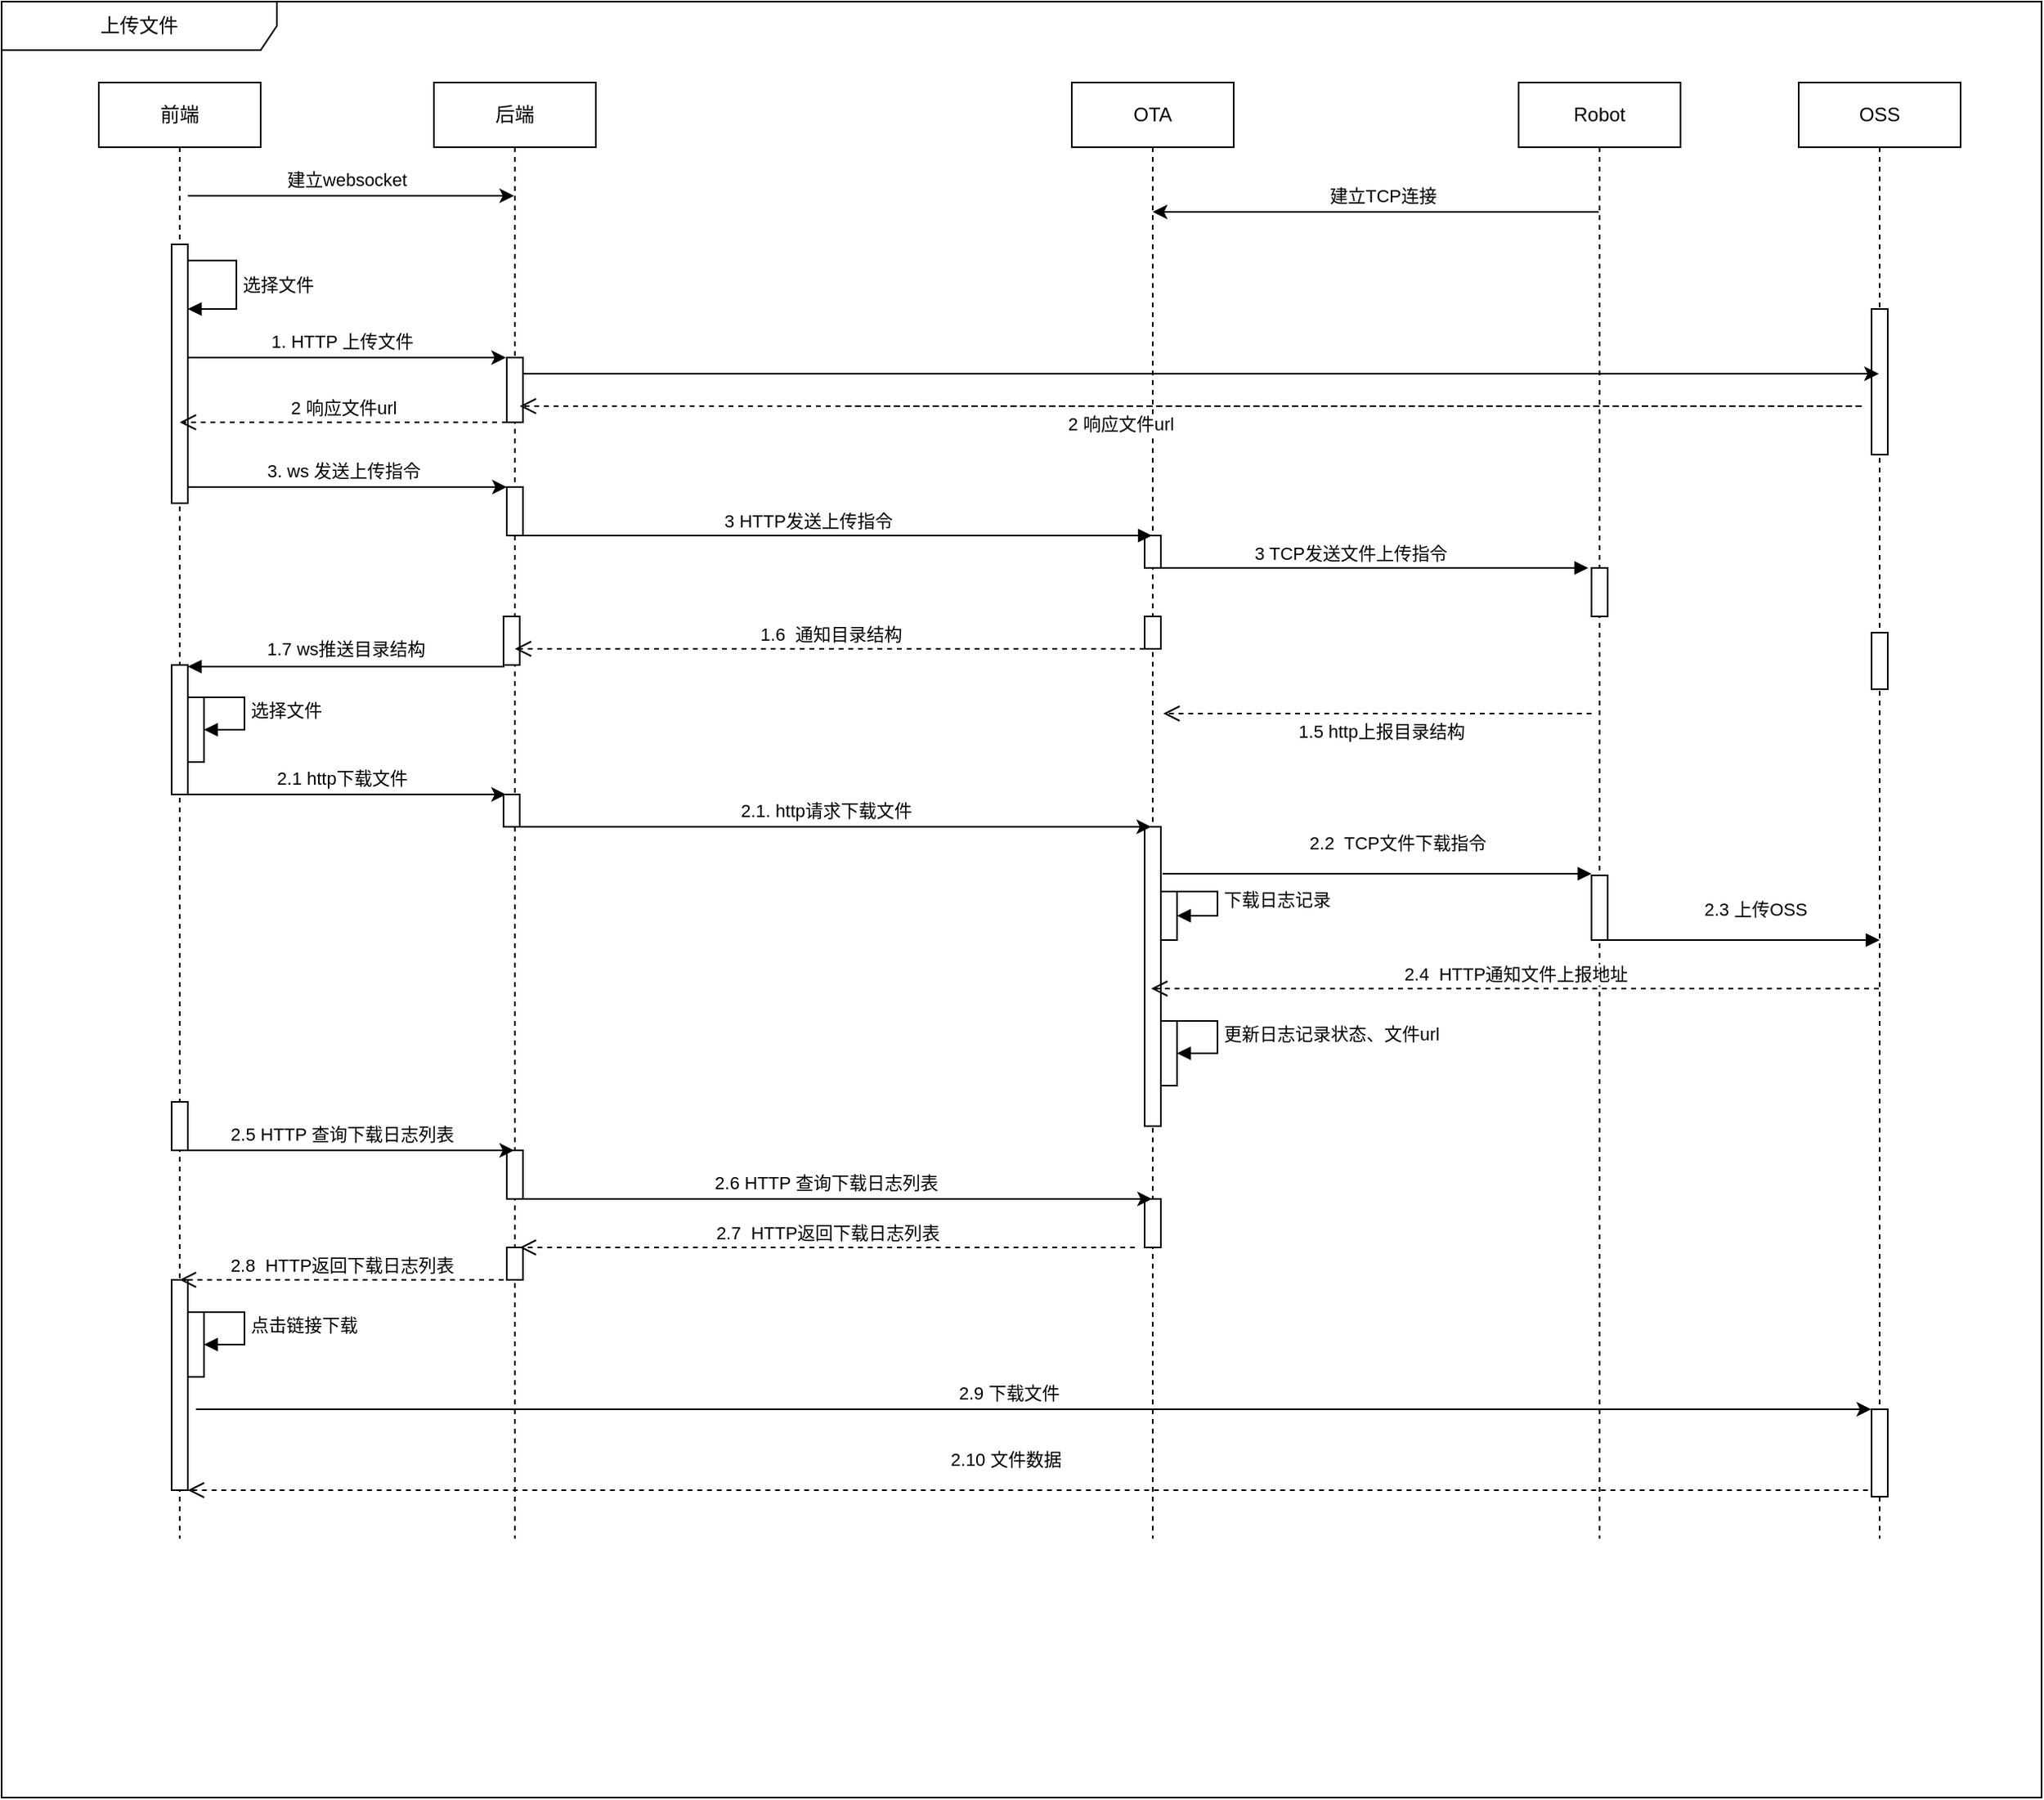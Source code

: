 <mxfile version="21.6.6" type="github">
  <diagram name="第 1 页" id="OGliJOE4tW2DUMZxxRDU">
    <mxGraphModel dx="1379" dy="756" grid="1" gridSize="10" guides="1" tooltips="1" connect="1" arrows="1" fold="1" page="1" pageScale="1" pageWidth="827" pageHeight="1169" math="0" shadow="0">
      <root>
        <mxCell id="0" />
        <mxCell id="1" parent="0" />
        <mxCell id="7R4Kz0LJVm2sexOzA-uK-1" value="Robot" style="shape=umlLifeline;perimeter=lifelinePerimeter;whiteSpace=wrap;html=1;container=1;dropTarget=0;collapsible=0;recursiveResize=0;outlineConnect=0;portConstraint=eastwest;newEdgeStyle={&quot;edgeStyle&quot;:&quot;elbowEdgeStyle&quot;,&quot;elbow&quot;:&quot;vertical&quot;,&quot;curved&quot;:0,&quot;rounded&quot;:0};" parent="1" vertex="1">
          <mxGeometry x="947" y="60" width="100" height="900" as="geometry" />
        </mxCell>
        <mxCell id="7R4Kz0LJVm2sexOzA-uK-2" value="上传文件" style="shape=umlFrame;whiteSpace=wrap;html=1;pointerEvents=0;width=170;height=30;" parent="1" vertex="1">
          <mxGeometry x="10" y="10" width="1260" height="1110" as="geometry" />
        </mxCell>
        <mxCell id="7R4Kz0LJVm2sexOzA-uK-3" value="OTA" style="shape=umlLifeline;perimeter=lifelinePerimeter;whiteSpace=wrap;html=1;container=1;dropTarget=0;collapsible=0;recursiveResize=0;outlineConnect=0;portConstraint=eastwest;newEdgeStyle={&quot;edgeStyle&quot;:&quot;elbowEdgeStyle&quot;,&quot;elbow&quot;:&quot;vertical&quot;,&quot;curved&quot;:0,&quot;rounded&quot;:0};" parent="1" vertex="1">
          <mxGeometry x="671" y="60" width="100" height="900" as="geometry" />
        </mxCell>
        <mxCell id="7R4Kz0LJVm2sexOzA-uK-22" value="" style="html=1;points=[];perimeter=orthogonalPerimeter;outlineConnect=0;targetShapes=umlLifeline;portConstraint=eastwest;newEdgeStyle={&quot;edgeStyle&quot;:&quot;elbowEdgeStyle&quot;,&quot;elbow&quot;:&quot;vertical&quot;,&quot;curved&quot;:0,&quot;rounded&quot;:0};" parent="7R4Kz0LJVm2sexOzA-uK-3" vertex="1">
          <mxGeometry x="45" y="460" width="10" height="185" as="geometry" />
        </mxCell>
        <mxCell id="dUjvd-HKNAqpHXVFM26k-44" value="" style="html=1;points=[];perimeter=orthogonalPerimeter;outlineConnect=0;targetShapes=umlLifeline;portConstraint=eastwest;newEdgeStyle={&quot;edgeStyle&quot;:&quot;elbowEdgeStyle&quot;,&quot;elbow&quot;:&quot;vertical&quot;,&quot;curved&quot;:0,&quot;rounded&quot;:0};" parent="7R4Kz0LJVm2sexOzA-uK-3" vertex="1">
          <mxGeometry x="45" y="280" width="10" height="20" as="geometry" />
        </mxCell>
        <mxCell id="7R4Kz0LJVm2sexOzA-uK-14" value="" style="html=1;points=[];perimeter=orthogonalPerimeter;outlineConnect=0;targetShapes=umlLifeline;portConstraint=eastwest;newEdgeStyle={&quot;edgeStyle&quot;:&quot;elbowEdgeStyle&quot;,&quot;elbow&quot;:&quot;vertical&quot;,&quot;curved&quot;:0,&quot;rounded&quot;:0};" parent="7R4Kz0LJVm2sexOzA-uK-3" vertex="1">
          <mxGeometry x="45" y="330" width="10" height="20" as="geometry" />
        </mxCell>
        <mxCell id="rs9oqlC2Odley0dmmfKc-3" value="" style="html=1;points=[];perimeter=orthogonalPerimeter;outlineConnect=0;targetShapes=umlLifeline;portConstraint=eastwest;newEdgeStyle={&quot;edgeStyle&quot;:&quot;elbowEdgeStyle&quot;,&quot;elbow&quot;:&quot;vertical&quot;,&quot;curved&quot;:0,&quot;rounded&quot;:0};" parent="7R4Kz0LJVm2sexOzA-uK-3" vertex="1">
          <mxGeometry x="55" y="500" width="10" height="30" as="geometry" />
        </mxCell>
        <mxCell id="rs9oqlC2Odley0dmmfKc-4" value="下载日志记录" style="html=1;align=left;spacingLeft=2;endArrow=block;rounded=0;edgeStyle=orthogonalEdgeStyle;curved=0;rounded=0;" parent="7R4Kz0LJVm2sexOzA-uK-3" target="rs9oqlC2Odley0dmmfKc-3" edge="1">
          <mxGeometry relative="1" as="geometry">
            <mxPoint x="59" y="500" as="sourcePoint" />
            <Array as="points">
              <mxPoint x="60" y="500" />
              <mxPoint x="90" y="500" />
              <mxPoint x="90" y="510" />
            </Array>
          </mxGeometry>
        </mxCell>
        <mxCell id="rs9oqlC2Odley0dmmfKc-6" value="" style="html=1;points=[];perimeter=orthogonalPerimeter;outlineConnect=0;targetShapes=umlLifeline;portConstraint=eastwest;newEdgeStyle={&quot;edgeStyle&quot;:&quot;elbowEdgeStyle&quot;,&quot;elbow&quot;:&quot;vertical&quot;,&quot;curved&quot;:0,&quot;rounded&quot;:0};" parent="7R4Kz0LJVm2sexOzA-uK-3" vertex="1">
          <mxGeometry x="55" y="580" width="10" height="40" as="geometry" />
        </mxCell>
        <mxCell id="rs9oqlC2Odley0dmmfKc-7" value="更新日志记录状态、文件url" style="html=1;align=left;spacingLeft=2;endArrow=block;rounded=0;edgeStyle=orthogonalEdgeStyle;curved=0;rounded=0;" parent="7R4Kz0LJVm2sexOzA-uK-3" target="rs9oqlC2Odley0dmmfKc-6" edge="1">
          <mxGeometry relative="1" as="geometry">
            <mxPoint x="60" y="580" as="sourcePoint" />
            <Array as="points">
              <mxPoint x="60" y="580" />
              <mxPoint x="90" y="580" />
              <mxPoint x="90" y="600" />
            </Array>
          </mxGeometry>
        </mxCell>
        <mxCell id="rs9oqlC2Odley0dmmfKc-15" value="" style="html=1;points=[];perimeter=orthogonalPerimeter;outlineConnect=0;targetShapes=umlLifeline;portConstraint=eastwest;newEdgeStyle={&quot;edgeStyle&quot;:&quot;elbowEdgeStyle&quot;,&quot;elbow&quot;:&quot;vertical&quot;,&quot;curved&quot;:0,&quot;rounded&quot;:0};" parent="7R4Kz0LJVm2sexOzA-uK-3" vertex="1">
          <mxGeometry x="45" y="690" width="10" height="30" as="geometry" />
        </mxCell>
        <mxCell id="7R4Kz0LJVm2sexOzA-uK-4" value="后端" style="shape=umlLifeline;perimeter=lifelinePerimeter;whiteSpace=wrap;html=1;container=1;dropTarget=0;collapsible=0;recursiveResize=0;outlineConnect=0;portConstraint=eastwest;newEdgeStyle={&quot;edgeStyle&quot;:&quot;elbowEdgeStyle&quot;,&quot;elbow&quot;:&quot;vertical&quot;,&quot;curved&quot;:0,&quot;rounded&quot;:0};" parent="1" vertex="1">
          <mxGeometry x="277" y="60" width="100" height="900" as="geometry" />
        </mxCell>
        <mxCell id="7R4Kz0LJVm2sexOzA-uK-17" value="" style="html=1;points=[];perimeter=orthogonalPerimeter;outlineConnect=0;targetShapes=umlLifeline;portConstraint=eastwest;newEdgeStyle={&quot;edgeStyle&quot;:&quot;elbowEdgeStyle&quot;,&quot;elbow&quot;:&quot;vertical&quot;,&quot;curved&quot;:0,&quot;rounded&quot;:0};" parent="7R4Kz0LJVm2sexOzA-uK-4" vertex="1">
          <mxGeometry x="43" y="440" width="10" height="20" as="geometry" />
        </mxCell>
        <mxCell id="7R4Kz0LJVm2sexOzA-uK-35" value="" style="html=1;points=[];perimeter=orthogonalPerimeter;outlineConnect=0;targetShapes=umlLifeline;portConstraint=eastwest;newEdgeStyle={&quot;edgeStyle&quot;:&quot;elbowEdgeStyle&quot;,&quot;elbow&quot;:&quot;vertical&quot;,&quot;curved&quot;:0,&quot;rounded&quot;:0};" parent="7R4Kz0LJVm2sexOzA-uK-4" vertex="1">
          <mxGeometry x="43" y="330" width="10" height="30" as="geometry" />
        </mxCell>
        <mxCell id="dUjvd-HKNAqpHXVFM26k-61" value="" style="html=1;points=[];perimeter=orthogonalPerimeter;outlineConnect=0;targetShapes=umlLifeline;portConstraint=eastwest;newEdgeStyle={&quot;edgeStyle&quot;:&quot;elbowEdgeStyle&quot;,&quot;elbow&quot;:&quot;vertical&quot;,&quot;curved&quot;:0,&quot;rounded&quot;:0};" parent="7R4Kz0LJVm2sexOzA-uK-4" vertex="1">
          <mxGeometry x="45" y="170" width="10" height="40" as="geometry" />
        </mxCell>
        <mxCell id="k5PXEWsf904mykeDzKS9-10" value="" style="html=1;points=[];perimeter=orthogonalPerimeter;outlineConnect=0;targetShapes=umlLifeline;portConstraint=eastwest;newEdgeStyle={&quot;edgeStyle&quot;:&quot;elbowEdgeStyle&quot;,&quot;elbow&quot;:&quot;vertical&quot;,&quot;curved&quot;:0,&quot;rounded&quot;:0};" parent="7R4Kz0LJVm2sexOzA-uK-4" vertex="1">
          <mxGeometry x="45" y="660" width="10" height="30" as="geometry" />
        </mxCell>
        <mxCell id="rs9oqlC2Odley0dmmfKc-18" value="" style="html=1;points=[];perimeter=orthogonalPerimeter;outlineConnect=0;targetShapes=umlLifeline;portConstraint=eastwest;newEdgeStyle={&quot;edgeStyle&quot;:&quot;elbowEdgeStyle&quot;,&quot;elbow&quot;:&quot;vertical&quot;,&quot;curved&quot;:0,&quot;rounded&quot;:0};" parent="7R4Kz0LJVm2sexOzA-uK-4" vertex="1">
          <mxGeometry x="45" y="720" width="10" height="20" as="geometry" />
        </mxCell>
        <mxCell id="dUjvd-HKNAqpHXVFM26k-40" value="" style="html=1;points=[];perimeter=orthogonalPerimeter;outlineConnect=0;targetShapes=umlLifeline;portConstraint=eastwest;newEdgeStyle={&quot;edgeStyle&quot;:&quot;elbowEdgeStyle&quot;,&quot;elbow&quot;:&quot;vertical&quot;,&quot;curved&quot;:0,&quot;rounded&quot;:0};" parent="7R4Kz0LJVm2sexOzA-uK-4" vertex="1">
          <mxGeometry x="45" y="250" width="10" height="30" as="geometry" />
        </mxCell>
        <mxCell id="7R4Kz0LJVm2sexOzA-uK-11" value="" style="html=1;points=[];perimeter=orthogonalPerimeter;outlineConnect=0;targetShapes=umlLifeline;portConstraint=eastwest;newEdgeStyle={&quot;edgeStyle&quot;:&quot;elbowEdgeStyle&quot;,&quot;elbow&quot;:&quot;vertical&quot;,&quot;curved&quot;:0,&quot;rounded&quot;:0};" parent="1" vertex="1">
          <mxGeometry x="992" y="360" width="10" height="30" as="geometry" />
        </mxCell>
        <mxCell id="7R4Kz0LJVm2sexOzA-uK-12" value="3 HTTP发送上传指令" style="html=1;verticalAlign=bottom;endArrow=block;edgeStyle=elbowEdgeStyle;elbow=vertical;curved=0;rounded=0;startArrow=none;" parent="1" edge="1" target="7R4Kz0LJVm2sexOzA-uK-3">
          <mxGeometry x="-0.09" relative="1" as="geometry">
            <mxPoint x="330" y="340" as="sourcePoint" />
            <Array as="points">
              <mxPoint x="561" y="340" />
              <mxPoint x="531" y="330" />
              <mxPoint x="401" y="350" />
              <mxPoint x="361" y="350" />
              <mxPoint x="401" y="320" />
              <mxPoint x="571" y="310" />
            </Array>
            <mxPoint as="offset" />
            <mxPoint x="596" y="340" as="targetPoint" />
          </mxGeometry>
        </mxCell>
        <mxCell id="7R4Kz0LJVm2sexOzA-uK-13" value="1.5 http上报目录结构" style="html=1;verticalAlign=bottom;endArrow=open;dashed=1;endSize=8;edgeStyle=elbowEdgeStyle;elbow=vertical;curved=0;rounded=0;startArrow=none;" parent="1" edge="1">
          <mxGeometry x="-0.017" y="20" relative="1" as="geometry">
            <mxPoint x="727.5" y="450" as="targetPoint" />
            <Array as="points">
              <mxPoint x="837" y="450" />
              <mxPoint x="892" y="580" />
              <mxPoint x="852" y="550" />
              <mxPoint x="872" y="560" />
              <mxPoint x="902" y="520" />
            </Array>
            <mxPoint as="offset" />
            <mxPoint x="992" y="450" as="sourcePoint" />
          </mxGeometry>
        </mxCell>
        <mxCell id="7R4Kz0LJVm2sexOzA-uK-15" value="1.6&amp;nbsp; 通知目录结构" style="html=1;verticalAlign=bottom;endArrow=open;dashed=1;endSize=8;edgeStyle=elbowEdgeStyle;elbow=vertical;curved=0;rounded=0;" parent="1" source="7R4Kz0LJVm2sexOzA-uK-14" target="7R4Kz0LJVm2sexOzA-uK-4" edge="1">
          <mxGeometry relative="1" as="geometry">
            <mxPoint x="685" y="480" as="sourcePoint" />
            <mxPoint x="318" y="410" as="targetPoint" />
            <Array as="points">
              <mxPoint x="580" y="410" />
              <mxPoint x="555" y="470" />
              <mxPoint x="635" y="500" />
              <mxPoint x="545" y="490" />
              <mxPoint x="425" y="480" />
              <mxPoint x="365" y="520" />
              <mxPoint x="565" y="480" />
            </Array>
          </mxGeometry>
        </mxCell>
        <mxCell id="7R4Kz0LJVm2sexOzA-uK-26" value="" style="html=1;points=[];perimeter=orthogonalPerimeter;outlineConnect=0;targetShapes=umlLifeline;portConstraint=eastwest;newEdgeStyle={&quot;edgeStyle&quot;:&quot;elbowEdgeStyle&quot;,&quot;elbow&quot;:&quot;vertical&quot;,&quot;curved&quot;:0,&quot;rounded&quot;:0};" parent="1" vertex="1">
          <mxGeometry x="992" y="550" width="10" height="40" as="geometry" />
        </mxCell>
        <mxCell id="7R4Kz0LJVm2sexOzA-uK-27" value="2.2&amp;nbsp; TCP文件下载指令" style="html=1;verticalAlign=bottom;endArrow=block;edgeStyle=elbowEdgeStyle;elbow=vertical;curved=0;rounded=0;" parent="1" edge="1">
          <mxGeometry x="0.094" y="10" relative="1" as="geometry">
            <mxPoint x="727" y="549" as="sourcePoint" />
            <Array as="points">
              <mxPoint x="787" y="549" />
              <mxPoint x="837" y="539" />
              <mxPoint x="792" y="619" />
              <mxPoint x="962" y="609" />
            </Array>
            <mxPoint as="offset" />
            <mxPoint x="992" y="549" as="targetPoint" />
          </mxGeometry>
        </mxCell>
        <mxCell id="k5PXEWsf904mykeDzKS9-6" value="OSS" style="shape=umlLifeline;perimeter=lifelinePerimeter;whiteSpace=wrap;html=1;container=1;dropTarget=0;collapsible=0;recursiveResize=0;outlineConnect=0;portConstraint=eastwest;newEdgeStyle={&quot;edgeStyle&quot;:&quot;elbowEdgeStyle&quot;,&quot;elbow&quot;:&quot;vertical&quot;,&quot;curved&quot;:0,&quot;rounded&quot;:0};" parent="1" vertex="1">
          <mxGeometry x="1120" y="60" width="100" height="900" as="geometry" />
        </mxCell>
        <mxCell id="k5PXEWsf904mykeDzKS9-15" value="" style="html=1;points=[];perimeter=orthogonalPerimeter;outlineConnect=0;targetShapes=umlLifeline;portConstraint=eastwest;newEdgeStyle={&quot;edgeStyle&quot;:&quot;elbowEdgeStyle&quot;,&quot;elbow&quot;:&quot;vertical&quot;,&quot;curved&quot;:0,&quot;rounded&quot;:0};" parent="k5PXEWsf904mykeDzKS9-6" vertex="1">
          <mxGeometry x="45" y="820" width="10" height="54" as="geometry" />
        </mxCell>
        <mxCell id="dUjvd-HKNAqpHXVFM26k-74" value="" style="html=1;points=[];perimeter=orthogonalPerimeter;outlineConnect=0;targetShapes=umlLifeline;portConstraint=eastwest;newEdgeStyle={&quot;edgeStyle&quot;:&quot;elbowEdgeStyle&quot;,&quot;elbow&quot;:&quot;vertical&quot;,&quot;curved&quot;:0,&quot;rounded&quot;:0};" parent="k5PXEWsf904mykeDzKS9-6" vertex="1">
          <mxGeometry x="45" y="340" width="10" height="35" as="geometry" />
        </mxCell>
        <mxCell id="7LGhaAWBhXVdlIkoiQjn-10" value="" style="html=1;points=[];perimeter=orthogonalPerimeter;outlineConnect=0;targetShapes=umlLifeline;portConstraint=eastwest;newEdgeStyle={&quot;edgeStyle&quot;:&quot;elbowEdgeStyle&quot;,&quot;elbow&quot;:&quot;vertical&quot;,&quot;curved&quot;:0,&quot;rounded&quot;:0};" vertex="1" parent="k5PXEWsf904mykeDzKS9-6">
          <mxGeometry x="45" y="140" width="10" height="90" as="geometry" />
        </mxCell>
        <mxCell id="k5PXEWsf904mykeDzKS9-7" value="2.3 上传OSS" style="html=1;verticalAlign=bottom;endArrow=block;edgeStyle=elbowEdgeStyle;elbow=vertical;curved=0;rounded=0;" parent="1" edge="1">
          <mxGeometry x="0.077" y="10" relative="1" as="geometry">
            <mxPoint x="1002" y="590" as="sourcePoint" />
            <Array as="points">
              <mxPoint x="1062" y="590" />
              <mxPoint x="1112" y="580" />
              <mxPoint x="1067" y="660" />
              <mxPoint x="1237" y="650" />
            </Array>
            <mxPoint as="offset" />
            <mxPoint x="1170" y="590" as="targetPoint" />
          </mxGeometry>
        </mxCell>
        <mxCell id="k5PXEWsf904mykeDzKS9-16" value="2.10 文件数据" style="html=1;verticalAlign=bottom;endArrow=open;dashed=1;endSize=8;edgeStyle=elbowEdgeStyle;elbow=vertical;curved=0;rounded=0;startArrow=none;" parent="1" target="rs9oqlC2Odley0dmmfKc-20" edge="1">
          <mxGeometry x="0.027" y="-10" relative="1" as="geometry">
            <mxPoint x="117.25" y="930" as="targetPoint" />
            <Array as="points">
              <mxPoint x="675.75" y="930" />
              <mxPoint x="947.25" y="910" />
              <mxPoint x="967.25" y="920" />
              <mxPoint x="997.25" y="880" />
            </Array>
            <mxPoint as="offset" />
            <mxPoint x="1162.75" y="930" as="sourcePoint" />
          </mxGeometry>
        </mxCell>
        <mxCell id="dUjvd-HKNAqpHXVFM26k-39" value="前端" style="shape=umlLifeline;perimeter=lifelinePerimeter;whiteSpace=wrap;html=1;container=1;dropTarget=0;collapsible=0;recursiveResize=0;outlineConnect=0;portConstraint=eastwest;newEdgeStyle={&quot;edgeStyle&quot;:&quot;elbowEdgeStyle&quot;,&quot;elbow&quot;:&quot;vertical&quot;,&quot;curved&quot;:0,&quot;rounded&quot;:0};" parent="1" vertex="1">
          <mxGeometry x="70" y="60" width="100" height="900" as="geometry" />
        </mxCell>
        <mxCell id="dUjvd-HKNAqpHXVFM26k-41" value="" style="html=1;points=[];perimeter=orthogonalPerimeter;outlineConnect=0;targetShapes=umlLifeline;portConstraint=eastwest;newEdgeStyle={&quot;edgeStyle&quot;:&quot;elbowEdgeStyle&quot;,&quot;elbow&quot;:&quot;vertical&quot;,&quot;curved&quot;:0,&quot;rounded&quot;:0};" parent="dUjvd-HKNAqpHXVFM26k-39" vertex="1">
          <mxGeometry x="45" y="100" width="10" height="160" as="geometry" />
        </mxCell>
        <mxCell id="dUjvd-HKNAqpHXVFM26k-42" value="选择文件" style="html=1;align=left;spacingLeft=2;endArrow=block;rounded=0;edgeStyle=orthogonalEdgeStyle;curved=0;rounded=0;" parent="dUjvd-HKNAqpHXVFM26k-39" source="dUjvd-HKNAqpHXVFM26k-41" target="dUjvd-HKNAqpHXVFM26k-41" edge="1">
          <mxGeometry relative="1" as="geometry">
            <mxPoint x="50" y="110" as="sourcePoint" />
            <Array as="points">
              <mxPoint x="85" y="110" />
              <mxPoint x="85" y="140" />
            </Array>
            <mxPoint as="offset" />
          </mxGeometry>
        </mxCell>
        <mxCell id="dUjvd-HKNAqpHXVFM26k-67" value="" style="html=1;points=[];perimeter=orthogonalPerimeter;outlineConnect=0;targetShapes=umlLifeline;portConstraint=eastwest;newEdgeStyle={&quot;edgeStyle&quot;:&quot;elbowEdgeStyle&quot;,&quot;elbow&quot;:&quot;vertical&quot;,&quot;curved&quot;:0,&quot;rounded&quot;:0};" parent="dUjvd-HKNAqpHXVFM26k-39" vertex="1">
          <mxGeometry x="45" y="360" width="10" height="80" as="geometry" />
        </mxCell>
        <mxCell id="k5PXEWsf904mykeDzKS9-13" value="" style="html=1;points=[];perimeter=orthogonalPerimeter;outlineConnect=0;targetShapes=umlLifeline;portConstraint=eastwest;newEdgeStyle={&quot;edgeStyle&quot;:&quot;elbowEdgeStyle&quot;,&quot;elbow&quot;:&quot;vertical&quot;,&quot;curved&quot;:0,&quot;rounded&quot;:0};" parent="dUjvd-HKNAqpHXVFM26k-39" vertex="1">
          <mxGeometry x="45" y="630" width="10" height="30" as="geometry" />
        </mxCell>
        <mxCell id="rs9oqlC2Odley0dmmfKc-20" value="" style="html=1;points=[];perimeter=orthogonalPerimeter;outlineConnect=0;targetShapes=umlLifeline;portConstraint=eastwest;newEdgeStyle={&quot;edgeStyle&quot;:&quot;elbowEdgeStyle&quot;,&quot;elbow&quot;:&quot;vertical&quot;,&quot;curved&quot;:0,&quot;rounded&quot;:0};" parent="dUjvd-HKNAqpHXVFM26k-39" vertex="1">
          <mxGeometry x="45" y="740" width="10" height="130" as="geometry" />
        </mxCell>
        <mxCell id="rs9oqlC2Odley0dmmfKc-29" value="" style="html=1;points=[];perimeter=orthogonalPerimeter;outlineConnect=0;targetShapes=umlLifeline;portConstraint=eastwest;newEdgeStyle={&quot;edgeStyle&quot;:&quot;elbowEdgeStyle&quot;,&quot;elbow&quot;:&quot;vertical&quot;,&quot;curved&quot;:0,&quot;rounded&quot;:0};" parent="dUjvd-HKNAqpHXVFM26k-39" vertex="1">
          <mxGeometry x="55" y="760" width="10" height="40" as="geometry" />
        </mxCell>
        <mxCell id="rs9oqlC2Odley0dmmfKc-30" value="点击链接下载" style="html=1;align=left;spacingLeft=2;endArrow=block;rounded=0;edgeStyle=orthogonalEdgeStyle;curved=0;rounded=0;" parent="dUjvd-HKNAqpHXVFM26k-39" target="rs9oqlC2Odley0dmmfKc-29" edge="1">
          <mxGeometry relative="1" as="geometry">
            <mxPoint x="60" y="760" as="sourcePoint" />
            <Array as="points">
              <mxPoint x="90" y="760" />
              <mxPoint x="90" y="780" />
            </Array>
          </mxGeometry>
        </mxCell>
        <mxCell id="rs9oqlC2Odley0dmmfKc-31" value="" style="html=1;points=[];perimeter=orthogonalPerimeter;outlineConnect=0;targetShapes=umlLifeline;portConstraint=eastwest;newEdgeStyle={&quot;edgeStyle&quot;:&quot;elbowEdgeStyle&quot;,&quot;elbow&quot;:&quot;vertical&quot;,&quot;curved&quot;:0,&quot;rounded&quot;:0};" parent="dUjvd-HKNAqpHXVFM26k-39" vertex="1">
          <mxGeometry x="55" y="380" width="10" height="40" as="geometry" />
        </mxCell>
        <mxCell id="dUjvd-HKNAqpHXVFM26k-48" value="" style="endArrow=classic;html=1;rounded=0;" parent="1" edge="1">
          <mxGeometry width="50" height="50" relative="1" as="geometry">
            <mxPoint x="125" y="130" as="sourcePoint" />
            <mxPoint x="326.5" y="130" as="targetPoint" />
          </mxGeometry>
        </mxCell>
        <mxCell id="dUjvd-HKNAqpHXVFM26k-50" value="建立websocket" style="edgeLabel;html=1;align=center;verticalAlign=middle;resizable=0;points=[];" parent="dUjvd-HKNAqpHXVFM26k-48" vertex="1" connectable="0">
          <mxGeometry x="-0.031" relative="1" as="geometry">
            <mxPoint y="-10" as="offset" />
          </mxGeometry>
        </mxCell>
        <mxCell id="dUjvd-HKNAqpHXVFM26k-51" value="" style="endArrow=classic;html=1;rounded=0;" parent="1" source="7R4Kz0LJVm2sexOzA-uK-1" target="7R4Kz0LJVm2sexOzA-uK-3" edge="1">
          <mxGeometry width="50" height="50" relative="1" as="geometry">
            <mxPoint x="1000" y="120" as="sourcePoint" />
            <mxPoint x="726" y="120" as="targetPoint" />
            <Array as="points">
              <mxPoint x="880" y="140" />
            </Array>
          </mxGeometry>
        </mxCell>
        <mxCell id="dUjvd-HKNAqpHXVFM26k-52" value="建立TCP连接" style="edgeLabel;html=1;align=center;verticalAlign=middle;resizable=0;points=[];" parent="dUjvd-HKNAqpHXVFM26k-51" vertex="1" connectable="0">
          <mxGeometry x="-0.031" relative="1" as="geometry">
            <mxPoint y="-10" as="offset" />
          </mxGeometry>
        </mxCell>
        <mxCell id="dUjvd-HKNAqpHXVFM26k-55" value="" style="endArrow=classic;html=1;rounded=0;" parent="1" edge="1" source="dUjvd-HKNAqpHXVFM26k-41">
          <mxGeometry width="50" height="50" relative="1" as="geometry">
            <mxPoint x="130" y="230" as="sourcePoint" />
            <mxPoint x="321.5" y="230" as="targetPoint" />
          </mxGeometry>
        </mxCell>
        <mxCell id="dUjvd-HKNAqpHXVFM26k-56" value="1. HTTP 上传文件" style="edgeLabel;html=1;align=center;verticalAlign=middle;resizable=0;points=[];" parent="dUjvd-HKNAqpHXVFM26k-55" vertex="1" connectable="0">
          <mxGeometry x="-0.031" relative="1" as="geometry">
            <mxPoint y="-10" as="offset" />
          </mxGeometry>
        </mxCell>
        <mxCell id="7R4Kz0LJVm2sexOzA-uK-18" value="1.7 ws推送目录结构" style="html=1;align=left;spacingLeft=2;endArrow=block;rounded=0;edgeStyle=orthogonalEdgeStyle;curved=0;rounded=0;" parent="1" edge="1">
          <mxGeometry x="0.541" y="-11" relative="1" as="geometry">
            <mxPoint x="320" y="420" as="sourcePoint" />
            <Array as="points">
              <mxPoint x="320" y="421" />
            </Array>
            <mxPoint x="125" y="421" as="targetPoint" />
            <mxPoint as="offset" />
          </mxGeometry>
        </mxCell>
        <mxCell id="dUjvd-HKNAqpHXVFM26k-69" value="" style="endArrow=classic;html=1;rounded=0;" parent="1" edge="1">
          <mxGeometry width="50" height="50" relative="1" as="geometry">
            <mxPoint x="125" y="500" as="sourcePoint" />
            <mxPoint x="321.5" y="500" as="targetPoint" />
          </mxGeometry>
        </mxCell>
        <mxCell id="dUjvd-HKNAqpHXVFM26k-70" value="2.1 http下载文件" style="edgeLabel;html=1;align=center;verticalAlign=middle;resizable=0;points=[];" parent="dUjvd-HKNAqpHXVFM26k-69" vertex="1" connectable="0">
          <mxGeometry x="-0.031" relative="1" as="geometry">
            <mxPoint y="-10" as="offset" />
          </mxGeometry>
        </mxCell>
        <mxCell id="dUjvd-HKNAqpHXVFM26k-72" value="" style="endArrow=classic;html=1;rounded=0;entryX=0.4;entryY=0;entryDx=0;entryDy=0;entryPerimeter=0;" parent="1" edge="1">
          <mxGeometry width="50" height="50" relative="1" as="geometry">
            <mxPoint x="330" y="520" as="sourcePoint" />
            <mxPoint x="720" y="520" as="targetPoint" />
            <Array as="points">
              <mxPoint x="443" y="520" />
            </Array>
          </mxGeometry>
        </mxCell>
        <mxCell id="dUjvd-HKNAqpHXVFM26k-73" value="2.1. http请求下载文件" style="edgeLabel;html=1;align=center;verticalAlign=middle;resizable=0;points=[];" parent="dUjvd-HKNAqpHXVFM26k-72" vertex="1" connectable="0">
          <mxGeometry x="-0.031" relative="1" as="geometry">
            <mxPoint y="-10" as="offset" />
          </mxGeometry>
        </mxCell>
        <mxCell id="rs9oqlC2Odley0dmmfKc-5" value="2.4&amp;nbsp; HTTP通知文件上报地址" style="html=1;verticalAlign=bottom;endArrow=open;dashed=1;endSize=8;edgeStyle=elbowEdgeStyle;elbow=vertical;curved=0;rounded=0;" parent="1" source="k5PXEWsf904mykeDzKS9-6" edge="1">
          <mxGeometry relative="1" as="geometry">
            <mxPoint x="1107" y="620" as="sourcePoint" />
            <mxPoint x="720" y="620" as="targetPoint" />
            <Array as="points">
              <mxPoint x="973" y="620" />
              <mxPoint x="948" y="700" />
              <mxPoint x="1028" y="730" />
              <mxPoint x="938" y="720" />
              <mxPoint x="818" y="710" />
              <mxPoint x="758" y="750" />
              <mxPoint x="958" y="710" />
            </Array>
          </mxGeometry>
        </mxCell>
        <mxCell id="rs9oqlC2Odley0dmmfKc-13" value="" style="endArrow=classic;html=1;rounded=0;" parent="1" target="7R4Kz0LJVm2sexOzA-uK-4" edge="1">
          <mxGeometry width="50" height="50" relative="1" as="geometry">
            <mxPoint x="120" y="720" as="sourcePoint" />
            <mxPoint x="310" y="720" as="targetPoint" />
          </mxGeometry>
        </mxCell>
        <mxCell id="rs9oqlC2Odley0dmmfKc-14" value="2.5 HTTP 查询下载日志列表" style="edgeLabel;html=1;align=center;verticalAlign=middle;resizable=0;points=[];" parent="rs9oqlC2Odley0dmmfKc-13" vertex="1" connectable="0">
          <mxGeometry x="-0.031" relative="1" as="geometry">
            <mxPoint y="-10" as="offset" />
          </mxGeometry>
        </mxCell>
        <mxCell id="rs9oqlC2Odley0dmmfKc-16" value="" style="endArrow=classic;html=1;rounded=0;" parent="1" target="7R4Kz0LJVm2sexOzA-uK-3" edge="1">
          <mxGeometry width="50" height="50" relative="1" as="geometry">
            <mxPoint x="330" y="750" as="sourcePoint" />
            <mxPoint x="537" y="750" as="targetPoint" />
          </mxGeometry>
        </mxCell>
        <mxCell id="rs9oqlC2Odley0dmmfKc-17" value="2.6 HTTP 查询下载日志列表" style="edgeLabel;html=1;align=center;verticalAlign=middle;resizable=0;points=[];" parent="rs9oqlC2Odley0dmmfKc-16" vertex="1" connectable="0">
          <mxGeometry x="-0.031" relative="1" as="geometry">
            <mxPoint y="-10" as="offset" />
          </mxGeometry>
        </mxCell>
        <mxCell id="rs9oqlC2Odley0dmmfKc-19" value="2.7&amp;nbsp; HTTP返回下载日志列表" style="html=1;verticalAlign=bottom;endArrow=open;dashed=1;endSize=8;edgeStyle=elbowEdgeStyle;elbow=vertical;curved=0;rounded=0;" parent="1" edge="1">
          <mxGeometry relative="1" as="geometry">
            <mxPoint x="710" y="780" as="sourcePoint" />
            <mxPoint x="330" y="780" as="targetPoint" />
            <Array as="points">
              <mxPoint x="513" y="780" />
              <mxPoint x="488" y="860" />
              <mxPoint x="568" y="890" />
              <mxPoint x="478" y="880" />
              <mxPoint x="358" y="870" />
              <mxPoint x="298" y="910" />
              <mxPoint x="498" y="870" />
            </Array>
          </mxGeometry>
        </mxCell>
        <mxCell id="rs9oqlC2Odley0dmmfKc-21" value="2.8&amp;nbsp; HTTP返回下载日志列表" style="html=1;verticalAlign=bottom;endArrow=open;dashed=1;endSize=8;edgeStyle=elbowEdgeStyle;elbow=vertical;curved=0;rounded=0;" parent="1" edge="1">
          <mxGeometry relative="1" as="geometry">
            <mxPoint x="320" y="800" as="sourcePoint" />
            <mxPoint x="120" y="800" as="targetPoint" />
            <Array as="points">
              <mxPoint x="123" y="800" />
              <mxPoint x="98" y="880" />
              <mxPoint x="178" y="910" />
              <mxPoint x="88" y="900" />
              <mxPoint x="-32" y="890" />
              <mxPoint x="-92" y="930" />
              <mxPoint x="108" y="890" />
            </Array>
          </mxGeometry>
        </mxCell>
        <mxCell id="rs9oqlC2Odley0dmmfKc-23" value="" style="endArrow=classic;html=1;rounded=0;" parent="1" edge="1">
          <mxGeometry width="50" height="50" relative="1" as="geometry">
            <mxPoint x="130" y="880" as="sourcePoint" />
            <mxPoint x="1164.75" y="880" as="targetPoint" />
          </mxGeometry>
        </mxCell>
        <mxCell id="rs9oqlC2Odley0dmmfKc-24" value="2.9 下载文件" style="edgeLabel;html=1;align=center;verticalAlign=middle;resizable=0;points=[];" parent="rs9oqlC2Odley0dmmfKc-23" vertex="1" connectable="0">
          <mxGeometry x="-0.031" relative="1" as="geometry">
            <mxPoint y="-10" as="offset" />
          </mxGeometry>
        </mxCell>
        <mxCell id="rs9oqlC2Odley0dmmfKc-32" value="选择文件" style="html=1;align=left;spacingLeft=2;endArrow=block;rounded=0;edgeStyle=orthogonalEdgeStyle;curved=0;rounded=0;" parent="1" edge="1">
          <mxGeometry relative="1" as="geometry">
            <mxPoint x="130" y="440" as="sourcePoint" />
            <Array as="points">
              <mxPoint x="160" y="440" />
              <mxPoint x="160" y="460" />
            </Array>
            <mxPoint x="135" y="460" as="targetPoint" />
          </mxGeometry>
        </mxCell>
        <mxCell id="7LGhaAWBhXVdlIkoiQjn-1" value="2 响应文件url" style="html=1;verticalAlign=bottom;endArrow=open;dashed=1;endSize=8;edgeStyle=elbowEdgeStyle;elbow=vertical;curved=0;rounded=0;" edge="1" parent="1" source="dUjvd-HKNAqpHXVFM26k-61">
          <mxGeometry relative="1" as="geometry">
            <mxPoint x="120" y="270" as="targetPoint" />
            <Array as="points">
              <mxPoint x="330" y="270" />
              <mxPoint x="382" y="225" />
              <mxPoint x="402" y="235" />
              <mxPoint x="432" y="195" />
            </Array>
            <mxPoint as="offset" />
            <mxPoint x="310" y="270" as="sourcePoint" />
          </mxGeometry>
        </mxCell>
        <mxCell id="7LGhaAWBhXVdlIkoiQjn-3" value="" style="endArrow=classic;html=1;rounded=0;" edge="1" parent="1" source="dUjvd-HKNAqpHXVFM26k-41" target="dUjvd-HKNAqpHXVFM26k-40">
          <mxGeometry width="50" height="50" relative="1" as="geometry">
            <mxPoint x="130" y="310" as="sourcePoint" />
            <mxPoint x="320" y="310" as="targetPoint" />
            <Array as="points">
              <mxPoint x="230" y="310" />
            </Array>
          </mxGeometry>
        </mxCell>
        <mxCell id="7LGhaAWBhXVdlIkoiQjn-4" value="3. ws 发送上传指令" style="edgeLabel;html=1;align=center;verticalAlign=middle;resizable=0;points=[];" vertex="1" connectable="0" parent="7LGhaAWBhXVdlIkoiQjn-3">
          <mxGeometry x="-0.031" relative="1" as="geometry">
            <mxPoint y="-10" as="offset" />
          </mxGeometry>
        </mxCell>
        <mxCell id="7LGhaAWBhXVdlIkoiQjn-9" value="3 TCP发送文件上传指令" style="html=1;verticalAlign=bottom;endArrow=block;edgeStyle=elbowEdgeStyle;elbow=vertical;curved=0;rounded=0;startArrow=none;" edge="1" parent="1">
          <mxGeometry x="-0.09" relative="1" as="geometry">
            <mxPoint x="720" y="360" as="sourcePoint" />
            <Array as="points">
              <mxPoint x="951" y="360" />
              <mxPoint x="921" y="350" />
              <mxPoint x="791" y="370" />
              <mxPoint x="751" y="370" />
              <mxPoint x="791" y="340" />
              <mxPoint x="961" y="330" />
            </Array>
            <mxPoint as="offset" />
            <mxPoint x="990" y="360" as="targetPoint" />
          </mxGeometry>
        </mxCell>
        <mxCell id="7LGhaAWBhXVdlIkoiQjn-11" value="" style="endArrow=classic;html=1;rounded=0;" edge="1" parent="1" target="k5PXEWsf904mykeDzKS9-6">
          <mxGeometry width="50" height="50" relative="1" as="geometry">
            <mxPoint x="332" y="240" as="sourcePoint" />
            <mxPoint x="528.5" y="240" as="targetPoint" />
          </mxGeometry>
        </mxCell>
        <mxCell id="7LGhaAWBhXVdlIkoiQjn-13" value="2 响应文件url" style="html=1;verticalAlign=bottom;endArrow=open;dashed=1;endSize=8;edgeStyle=elbowEdgeStyle;elbow=vertical;curved=0;rounded=0;" edge="1" parent="1">
          <mxGeometry x="0.492" y="20" relative="1" as="geometry">
            <mxPoint x="330" y="260" as="targetPoint" />
            <Array as="points">
              <mxPoint x="1160" y="260" />
              <mxPoint x="592" y="215" />
              <mxPoint x="612" y="225" />
              <mxPoint x="642" y="185" />
            </Array>
            <mxPoint as="offset" />
            <mxPoint x="532" y="260" as="sourcePoint" />
          </mxGeometry>
        </mxCell>
      </root>
    </mxGraphModel>
  </diagram>
</mxfile>
